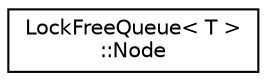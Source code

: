 digraph "类继承关系图"
{
  edge [fontname="Helvetica",fontsize="10",labelfontname="Helvetica",labelfontsize="10"];
  node [fontname="Helvetica",fontsize="10",shape=record];
  rankdir="LR";
  Node0 [label="LockFreeQueue\< T \>\l::Node",height=0.2,width=0.4,color="black", fillcolor="white", style="filled",URL="$struct_lock_free_queue_1_1_node.html"];
}
